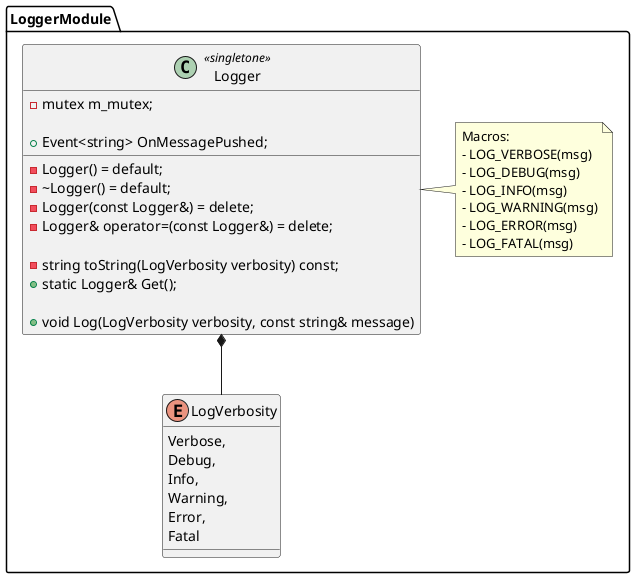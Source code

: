 @startuml
package LoggerModule
{
    enum LogVerbosity
    {
        Verbose,
        Debug,
        Info,
        Warning,
        Error,
        Fatal
    }

    class Logger <<singletone>>
    {
        -Logger() = default;
        -~Logger() = default;
        -Logger(const Logger&) = delete;
        -Logger& operator=(const Logger&) = delete;

        -string toString(LogVerbosity verbosity) const;
        -mutex m_mutex;        

        +Event<string> OnMessagePushed;
        +static Logger& Get();

        +void Log(LogVerbosity verbosity, const string& message)
    }

    Logger *-- LogVerbosity

note right of Logger
    Macros:
    - LOG_VERBOSE(msg)
    - LOG_DEBUG(msg)
    - LOG_INFO(msg)
    - LOG_WARNING(msg)
    - LOG_ERROR(msg)
    - LOG_FATAL(msg)
end note
}
@enduml